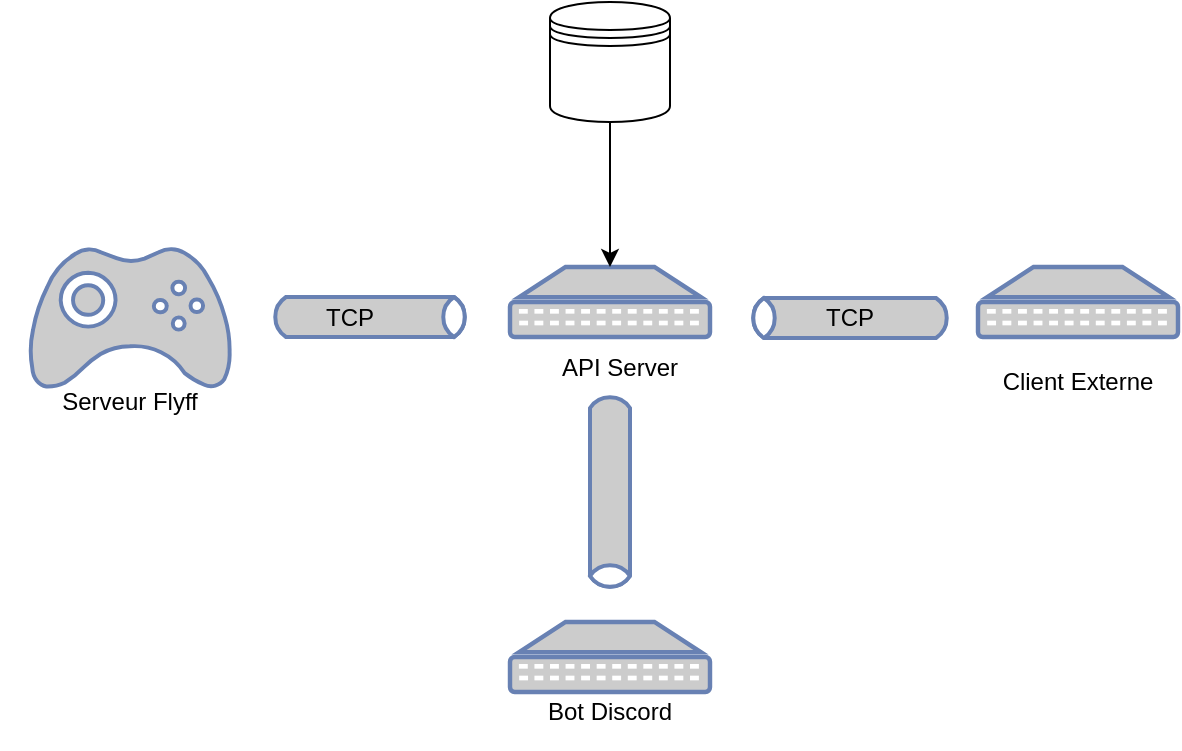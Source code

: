 <mxfile version="13.0.6" type="device"><diagram id="y8uwPogQz-4s_e61Wf6r" name="Page-1"><mxGraphModel dx="1865" dy="575" grid="1" gridSize="10" guides="1" tooltips="1" connect="1" arrows="1" fold="1" page="1" pageScale="1" pageWidth="827" pageHeight="1169" math="0" shadow="0"><root><mxCell id="0"/><mxCell id="1" parent="0"/><mxCell id="_KD1ZYa_06DddW2LEsPI-3" value="" style="fontColor=#0066CC;verticalAlign=top;verticalLabelPosition=bottom;labelPosition=center;align=center;html=1;outlineConnect=0;fillColor=#CCCCCC;strokeColor=#6881B3;gradientColor=none;gradientDirection=north;strokeWidth=2;shape=mxgraph.networks.patch_panel;" vertex="1" parent="1"><mxGeometry x="180" y="152.5" width="100" height="35" as="geometry"/></mxCell><mxCell id="_KD1ZYa_06DddW2LEsPI-4" value="" style="html=1;outlineConnect=0;fillColor=#CCCCCC;strokeColor=#6881B3;gradientColor=none;gradientDirection=north;strokeWidth=2;shape=mxgraph.networks.bus;gradientColor=none;gradientDirection=north;fontColor=#ffffff;perimeter=backbonePerimeter;backboneSize=20;" vertex="1" parent="1"><mxGeometry x="60" y="167.5" width="100" height="20" as="geometry"/></mxCell><mxCell id="_KD1ZYa_06DddW2LEsPI-5" value="" style="fontColor=#0066CC;verticalAlign=top;verticalLabelPosition=bottom;labelPosition=center;align=center;html=1;outlineConnect=0;fillColor=#CCCCCC;strokeColor=#6881B3;gradientColor=none;gradientDirection=north;strokeWidth=2;shape=mxgraph.networks.gamepad;" vertex="1" parent="1"><mxGeometry x="-60" y="143" width="100" height="70" as="geometry"/></mxCell><mxCell id="_KD1ZYa_06DddW2LEsPI-6" value="" style="fontColor=#0066CC;verticalAlign=top;verticalLabelPosition=bottom;labelPosition=center;align=center;html=1;outlineConnect=0;fillColor=#CCCCCC;strokeColor=#6881B3;gradientColor=none;gradientDirection=north;strokeWidth=2;shape=mxgraph.networks.patch_panel;" vertex="1" parent="1"><mxGeometry x="180" y="330" width="100" height="35" as="geometry"/></mxCell><mxCell id="_KD1ZYa_06DddW2LEsPI-7" value="" style="html=1;outlineConnect=0;fillColor=#CCCCCC;strokeColor=#6881B3;gradientColor=none;gradientDirection=north;strokeWidth=2;shape=mxgraph.networks.bus;gradientColor=none;gradientDirection=north;fontColor=#ffffff;perimeter=backbonePerimeter;backboneSize=20;rotation=90;" vertex="1" parent="1"><mxGeometry x="180" y="255" width="100" height="20" as="geometry"/></mxCell><mxCell id="_KD1ZYa_06DddW2LEsPI-8" value="" style="html=1;outlineConnect=0;fillColor=#CCCCCC;strokeColor=#6881B3;gradientColor=none;gradientDirection=north;strokeWidth=2;shape=mxgraph.networks.bus;gradientColor=none;gradientDirection=north;fontColor=#ffffff;perimeter=backbonePerimeter;backboneSize=20;rotation=90;direction=south;" vertex="1" parent="1"><mxGeometry x="340" y="127" width="20" height="102" as="geometry"/></mxCell><mxCell id="_KD1ZYa_06DddW2LEsPI-9" value="" style="fontColor=#0066CC;verticalAlign=top;verticalLabelPosition=bottom;labelPosition=center;align=center;html=1;outlineConnect=0;fillColor=#CCCCCC;strokeColor=#6881B3;gradientColor=none;gradientDirection=north;strokeWidth=2;shape=mxgraph.networks.patch_panel;" vertex="1" parent="1"><mxGeometry x="414" y="152.5" width="100" height="35" as="geometry"/></mxCell><mxCell id="_KD1ZYa_06DddW2LEsPI-10" value="Serveur Flyff" style="text;html=1;strokeColor=none;fillColor=none;align=center;verticalAlign=middle;whiteSpace=wrap;rounded=0;" vertex="1" parent="1"><mxGeometry x="-75" y="210" width="130" height="20" as="geometry"/></mxCell><mxCell id="_KD1ZYa_06DddW2LEsPI-11" value="API Server" style="text;html=1;strokeColor=none;fillColor=none;align=center;verticalAlign=middle;whiteSpace=wrap;rounded=0;" vertex="1" parent="1"><mxGeometry x="190" y="193" width="90" height="20" as="geometry"/></mxCell><mxCell id="_KD1ZYa_06DddW2LEsPI-13" value="Client Externe" style="text;html=1;strokeColor=none;fillColor=none;align=center;verticalAlign=middle;whiteSpace=wrap;rounded=0;" vertex="1" parent="1"><mxGeometry x="414" y="200" width="100" height="20" as="geometry"/></mxCell><mxCell id="_KD1ZYa_06DddW2LEsPI-14" value="Bot Discord" style="text;html=1;strokeColor=none;fillColor=none;align=center;verticalAlign=middle;whiteSpace=wrap;rounded=0;" vertex="1" parent="1"><mxGeometry x="180" y="365" width="100" height="20" as="geometry"/></mxCell><mxCell id="_KD1ZYa_06DddW2LEsPI-17" value="TCP" style="text;html=1;strokeColor=none;fillColor=none;align=center;verticalAlign=middle;whiteSpace=wrap;rounded=0;" vertex="1" parent="1"><mxGeometry x="80" y="167.5" width="40" height="20" as="geometry"/></mxCell><mxCell id="_KD1ZYa_06DddW2LEsPI-18" value="TCP" style="text;html=1;strokeColor=none;fillColor=none;align=center;verticalAlign=middle;whiteSpace=wrap;rounded=0;" vertex="1" parent="1"><mxGeometry x="330" y="168" width="40" height="20" as="geometry"/></mxCell><mxCell id="_KD1ZYa_06DddW2LEsPI-20" style="edgeStyle=orthogonalEdgeStyle;rounded=0;orthogonalLoop=1;jettySize=auto;html=1;exitX=0.5;exitY=1;exitDx=0;exitDy=0;" edge="1" parent="1" source="_KD1ZYa_06DddW2LEsPI-14" target="_KD1ZYa_06DddW2LEsPI-14"><mxGeometry relative="1" as="geometry"/></mxCell><mxCell id="_KD1ZYa_06DddW2LEsPI-22" style="edgeStyle=orthogonalEdgeStyle;rounded=0;orthogonalLoop=1;jettySize=auto;html=1;exitX=0.5;exitY=1;exitDx=0;exitDy=0;entryX=0.5;entryY=0;entryDx=0;entryDy=0;entryPerimeter=0;" edge="1" parent="1" source="_KD1ZYa_06DddW2LEsPI-21" target="_KD1ZYa_06DddW2LEsPI-3"><mxGeometry relative="1" as="geometry"/></mxCell><mxCell id="_KD1ZYa_06DddW2LEsPI-21" value="" style="shape=datastore;whiteSpace=wrap;html=1;" vertex="1" parent="1"><mxGeometry x="200" y="20" width="60" height="60" as="geometry"/></mxCell></root></mxGraphModel></diagram></mxfile>